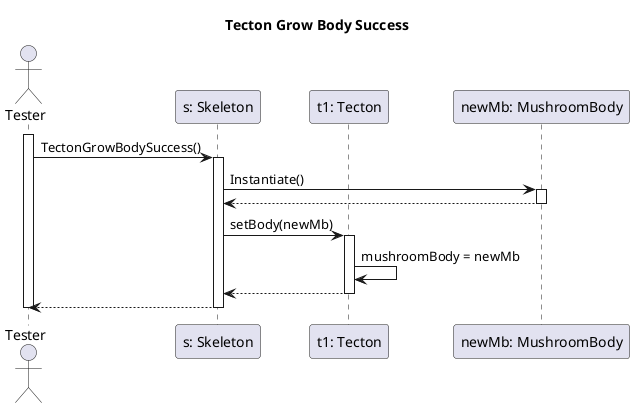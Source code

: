 @startuml tectonGrowBodyTest

title Tecton Grow Body Success

actor "Tester" as ts
participant "s: Skeleton" as s
participant "t1: Tecton" as t1
participant "newMb: MushroomBody" as newMb

activate ts

ts -> s: TectonGrowBodySuccess()
activate s

s -> newMb: Instantiate()
activate newMb
s <-- newMb
deactivate newMb

s -> t1: setBody(newMb)
activate t1

t1 -> t1: mushroomBody = newMb

s <-- t1
deactivate t1

ts <-- s
deactivate s

deactivate ts

@enduml
